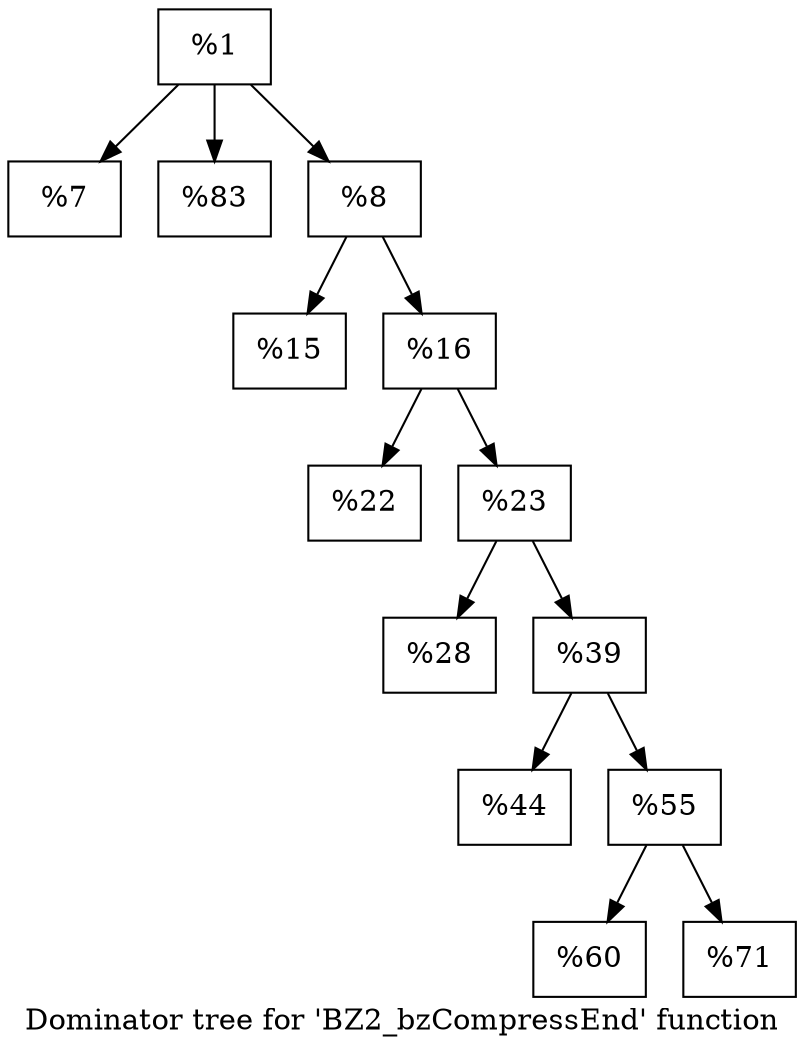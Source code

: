 digraph "Dominator tree for 'BZ2_bzCompressEnd' function" {
	label="Dominator tree for 'BZ2_bzCompressEnd' function";

	Node0x1e84330 [shape=record,label="{%1}"];
	Node0x1e84330 -> Node0x1e84290;
	Node0x1e84330 -> Node0x1f13600;
	Node0x1e84330 -> Node0x20be520;
	Node0x1e84290 [shape=record,label="{%7}"];
	Node0x1f13600 [shape=record,label="{%83}"];
	Node0x20be520 [shape=record,label="{%8}"];
	Node0x20be520 -> Node0x2175ac0;
	Node0x20be520 -> Node0x2223dc0;
	Node0x2175ac0 [shape=record,label="{%15}"];
	Node0x2223dc0 [shape=record,label="{%16}"];
	Node0x2223dc0 -> Node0x2209070;
	Node0x2223dc0 -> Node0x1eb0470;
	Node0x2209070 [shape=record,label="{%22}"];
	Node0x1eb0470 [shape=record,label="{%23}"];
	Node0x1eb0470 -> Node0x20fd6e0;
	Node0x1eb0470 -> Node0x2215890;
	Node0x20fd6e0 [shape=record,label="{%28}"];
	Node0x2215890 [shape=record,label="{%39}"];
	Node0x2215890 -> Node0x21745d0;
	Node0x2215890 -> Node0x218cdf0;
	Node0x21745d0 [shape=record,label="{%44}"];
	Node0x218cdf0 [shape=record,label="{%55}"];
	Node0x218cdf0 -> Node0x21fe900;
	Node0x218cdf0 -> Node0x213e790;
	Node0x21fe900 [shape=record,label="{%60}"];
	Node0x213e790 [shape=record,label="{%71}"];
}

